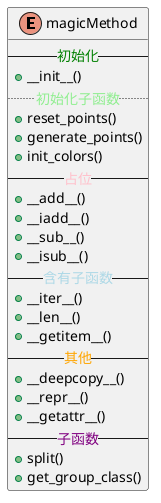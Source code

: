@startuml 02魔法方法
enum mM as "magicMethod"{
    --<color:green>初始化--
    + __init__()
    ..<color:lightgreen>初始化子函数..
    + reset_points()
    + generate_points()
    + init_colors()
    --<color:pink>占位--
    + __add__()
    + __iadd__()
    + __sub__()
    + __isub__()
    --<color:lightblue>含有子函数--
    + __iter__()
    + __len__()
    + __getitem__()
    --<color:orange>其他--
    + __deepcopy__()
    + __repr__()
    + __getattr__()
    --<color:purple>子函数--
    + split()
    + get_group_class()
}

@enduml